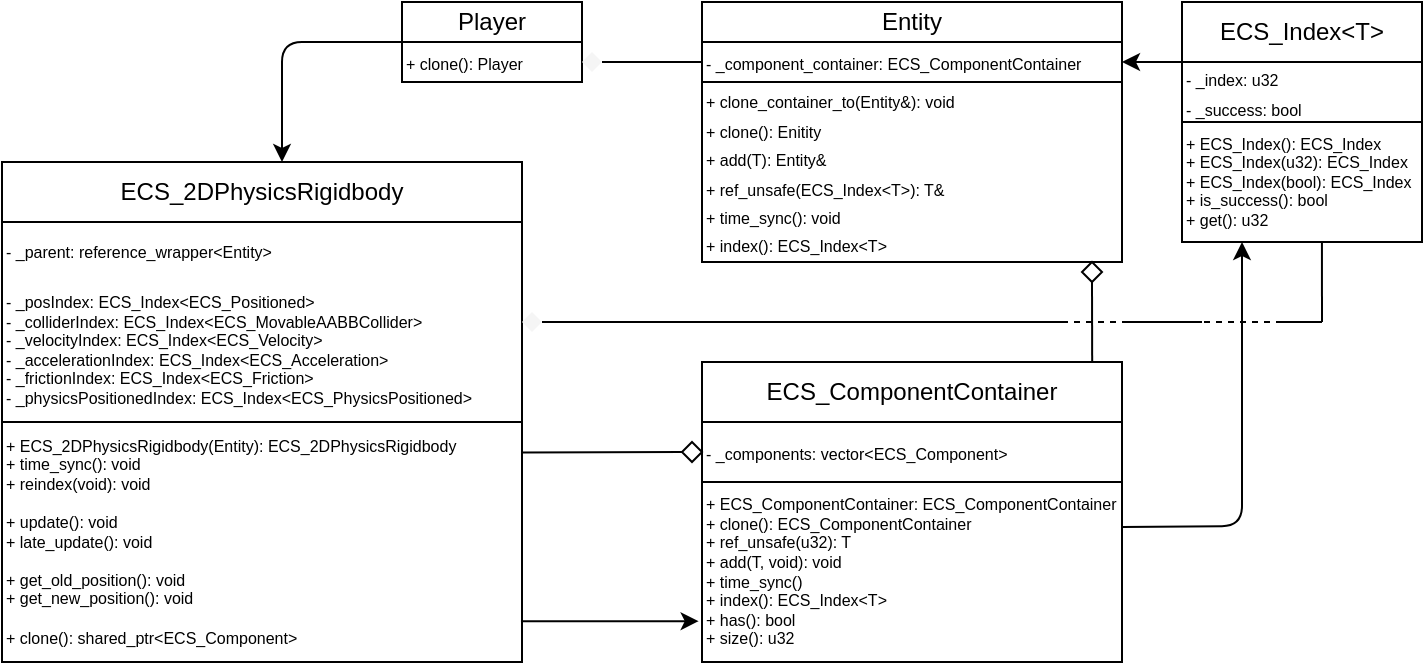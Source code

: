 <mxfile>
    <diagram id="2AC9LZ7GTcQqu8HZiJmk" name="Page-1">
        <mxGraphModel dx="1423" dy="325" grid="1" gridSize="10" guides="1" tooltips="1" connect="1" arrows="1" fold="1" page="1" pageScale="1" pageWidth="850" pageHeight="1100" math="0" shadow="0">
            <root>
                <mxCell id="0"/>
                <mxCell id="1" parent="0"/>
                <mxCell id="2" value="Player" style="rounded=0;whiteSpace=wrap;html=1;" parent="1" vertex="1">
                    <mxGeometry x="140" y="170" width="90" height="20" as="geometry"/>
                </mxCell>
                <mxCell id="4" value="&lt;font style=&quot;font-size: 8px;&quot;&gt;+ clone(): Player&lt;/font&gt;" style="rounded=0;whiteSpace=wrap;html=1;align=left;" parent="1" vertex="1">
                    <mxGeometry x="140" y="190" width="90" height="20" as="geometry"/>
                </mxCell>
                <mxCell id="6" value="Entity" style="rounded=0;whiteSpace=wrap;html=1;" parent="1" vertex="1">
                    <mxGeometry x="290" y="170" width="210" height="20" as="geometry"/>
                </mxCell>
                <mxCell id="7" value="&lt;font style=&quot;font-size: 8px;&quot;&gt;- _component_сontainer:&amp;nbsp;&lt;/font&gt;&lt;span style=&quot;text-align: center;&quot;&gt;&lt;font style=&quot;font-size: 8px;&quot;&gt;ECS_ComponentContainer&lt;/font&gt;&lt;/span&gt;" style="rounded=0;whiteSpace=wrap;html=1;align=left;" parent="1" vertex="1">
                    <mxGeometry x="290" y="190" width="210" height="20" as="geometry"/>
                </mxCell>
                <mxCell id="8" value="&lt;font style=&quot;font-size: 8px;&quot;&gt;+&amp;nbsp;clone_container_to(Entity&amp;amp;): void&lt;br&gt;+ clone(): Enitity&lt;br&gt;+ add(T): Entity&amp;amp;&lt;br&gt;+ ref_unsafe(ECS_Index&amp;lt;T&amp;gt;): T&amp;amp;&lt;br&gt;+ time_sync(): void&lt;br&gt;+ index(): ECS_Index&amp;lt;T&amp;gt;&lt;br&gt;&lt;/font&gt;" style="rounded=0;whiteSpace=wrap;html=1;align=left;" parent="1" vertex="1">
                    <mxGeometry x="290" y="210" width="210" height="90" as="geometry"/>
                </mxCell>
                <mxCell id="9" value="ECS_Index&amp;lt;T&amp;gt;" style="rounded=0;whiteSpace=wrap;html=1;fontSize=12;" parent="1" vertex="1">
                    <mxGeometry x="530" y="170" width="120" height="30" as="geometry"/>
                </mxCell>
                <mxCell id="10" value="&lt;font style=&quot;font-size: 8px;&quot;&gt;- _index: u32&lt;br&gt;- _success: bool&lt;br&gt;&lt;/font&gt;" style="rounded=0;whiteSpace=wrap;html=1;fontSize=12;align=left;" parent="1" vertex="1">
                    <mxGeometry x="530" y="200" width="120" height="30" as="geometry"/>
                </mxCell>
                <mxCell id="11" value="+ ECS_Index(): ECS_Index&lt;br&gt;+ ECS_Index(u32): ECS_Index&lt;br&gt;+ ECS_Index(bool): ECS_Index&lt;br&gt;+ is_success(): bool&lt;br&gt;+ get(): u32" style="rounded=0;whiteSpace=wrap;html=1;fontSize=8;align=left;" parent="1" vertex="1">
                    <mxGeometry x="530" y="230" width="120" height="60" as="geometry"/>
                </mxCell>
                <mxCell id="12" value="&lt;font style=&quot;font-size: 12px;&quot;&gt;ECS_ComponentContainer&lt;/font&gt;" style="rounded=0;whiteSpace=wrap;html=1;fontSize=8;" parent="1" vertex="1">
                    <mxGeometry x="290" y="350" width="210" height="30" as="geometry"/>
                </mxCell>
                <mxCell id="13" value="&lt;span style=&quot;font-size: 8px;&quot;&gt;- _components: vector&amp;lt;ECS_Component&amp;gt;&lt;/span&gt;" style="rounded=0;whiteSpace=wrap;html=1;fontSize=12;align=left;" parent="1" vertex="1">
                    <mxGeometry x="290" y="380" width="210" height="30" as="geometry"/>
                </mxCell>
                <mxCell id="14" value="+&amp;nbsp;&lt;font style=&quot;font-size: 8px;&quot;&gt;ECS_ComponentContainer:&amp;nbsp;&lt;/font&gt;ECS_ComponentContainer&lt;br&gt;+ clone(): ECS_ComponentContainer&lt;br&gt;+ ref_unsafe(u32): T&lt;br&gt;+ add(T, void): void&lt;br&gt;+ time_sync()&lt;br&gt;+ index(): ECS_Index&amp;lt;T&amp;gt;&lt;br&gt;+ has(): bool&lt;br&gt;+ size(): u32" style="rounded=0;whiteSpace=wrap;html=1;fontSize=8;align=left;" parent="1" vertex="1">
                    <mxGeometry x="290" y="410" width="210" height="90" as="geometry"/>
                </mxCell>
                <mxCell id="15" value="" style="rhombus;whiteSpace=wrap;html=1;fontSize=8;fillColor=#f5f5f5;fontColor=#333333;strokeColor=none;" parent="1" vertex="1">
                    <mxGeometry x="230" y="195" width="10" height="10" as="geometry"/>
                </mxCell>
                <mxCell id="16" value="" style="endArrow=none;html=1;fontSize=8;entryX=1;entryY=0.5;entryDx=0;entryDy=0;" parent="1" source="7" target="15" edge="1">
                    <mxGeometry width="50" height="50" relative="1" as="geometry">
                        <mxPoint x="270" y="210" as="sourcePoint"/>
                        <mxPoint x="280" y="210" as="targetPoint"/>
                    </mxGeometry>
                </mxCell>
                <mxCell id="18" value="" style="rhombus;whiteSpace=wrap;html=1;fontSize=8;" parent="1" vertex="1">
                    <mxGeometry x="480" y="300" width="10" height="10" as="geometry"/>
                </mxCell>
                <mxCell id="19" value="" style="endArrow=none;html=1;fontSize=8;entryX=0.929;entryY=-0.001;entryDx=0;entryDy=0;entryPerimeter=0;" parent="1" target="12" edge="1">
                    <mxGeometry width="50" height="50" relative="1" as="geometry">
                        <mxPoint x="485" y="310" as="sourcePoint"/>
                        <mxPoint x="250" y="210" as="targetPoint"/>
                    </mxGeometry>
                </mxCell>
                <mxCell id="21" value="" style="endArrow=classic;html=1;fontSize=8;exitX=0;exitY=0;exitDx=0;exitDy=0;entryX=1;entryY=0.5;entryDx=0;entryDy=0;" parent="1" source="10" target="7" edge="1">
                    <mxGeometry width="50" height="50" relative="1" as="geometry">
                        <mxPoint x="510" y="250" as="sourcePoint"/>
                        <mxPoint x="520" y="180" as="targetPoint"/>
                    </mxGeometry>
                </mxCell>
                <mxCell id="22" value="" style="endArrow=classic;html=1;fontSize=8;exitX=1;exitY=0.25;exitDx=0;exitDy=0;entryX=0.25;entryY=1;entryDx=0;entryDy=0;" parent="1" source="14" target="11" edge="1">
                    <mxGeometry width="50" height="50" relative="1" as="geometry">
                        <mxPoint x="510" y="210" as="sourcePoint"/>
                        <mxPoint x="630" y="430" as="targetPoint"/>
                        <Array as="points">
                            <mxPoint x="560" y="432"/>
                        </Array>
                    </mxGeometry>
                </mxCell>
                <mxCell id="23" value="&lt;font style=&quot;font-size: 12px;&quot;&gt;ECS_2DPhysicsRigidbody&lt;/font&gt;" style="rounded=0;whiteSpace=wrap;html=1;fontSize=8;" parent="1" vertex="1">
                    <mxGeometry x="-60" y="250" width="260" height="30" as="geometry"/>
                </mxCell>
                <mxCell id="25" value="&lt;div style=&quot;&quot;&gt;&lt;span style=&quot;font-size: 8px; background-color: initial;&quot;&gt;- _parent: reference_wrapper&amp;lt;Entity&amp;gt;&lt;/span&gt;&lt;/div&gt;&lt;font style=&quot;&quot;&gt;&lt;div style=&quot;&quot;&gt;&lt;span style=&quot;font-size: 8px;&quot;&gt;&lt;br&gt;&lt;/span&gt;&lt;/div&gt;&lt;span style=&quot;font-size: 8px;&quot;&gt;&lt;div style=&quot;&quot;&gt;&lt;span style=&quot;background-color: initial;&quot;&gt;- _posIndex: ECS_Index&amp;lt;ECS_Positioned&amp;gt;&lt;/span&gt;&lt;/div&gt;&lt;div style=&quot;&quot;&gt;&lt;span style=&quot;background-color: initial;&quot;&gt;- _colliderIndex: ECS_Index&amp;lt;ECS_MovableAABBCollider&amp;gt;&lt;/span&gt;&lt;/div&gt;&lt;div style=&quot;&quot;&gt;&lt;span style=&quot;background-color: initial;&quot;&gt;- _velocityIndex: ECS_Index&amp;lt;ECS_Velocity&amp;gt;&lt;/span&gt;&lt;/div&gt;&lt;div style=&quot;&quot;&gt;&lt;span style=&quot;background-color: initial;&quot;&gt;- _accelerationIndex: ECS_Index&amp;lt;ECS_Acceleration&amp;gt;&lt;/span&gt;&lt;/div&gt;&lt;div style=&quot;&quot;&gt;&lt;span style=&quot;background-color: initial;&quot;&gt;- _frictionIndex: ECS_Index&amp;lt;ECS_Friction&amp;gt;&lt;/span&gt;&lt;/div&gt;&lt;div style=&quot;&quot;&gt;&lt;span style=&quot;background-color: initial;&quot;&gt;- _physicsPositionedIndex: ECS_Index&amp;lt;ECS_PhysicsPositioned&amp;gt;&lt;/span&gt;&lt;/div&gt;&lt;/span&gt;&lt;/font&gt;" style="rounded=0;whiteSpace=wrap;html=1;fontSize=12;align=left;" parent="1" vertex="1">
                    <mxGeometry x="-60" y="280" width="260" height="100" as="geometry"/>
                </mxCell>
                <mxCell id="26" value="+ ECS_2DPhysicsRigidbody(Entity): ECS_2DPhysicsRigidbody&lt;br&gt;+ time_sync(): void&lt;br&gt;+ reindex(void): void&lt;br&gt;&lt;br&gt;+ update(): void&lt;br&gt;+ late_update(): void&lt;br&gt;&lt;br&gt;+ get_old_position(): void&lt;br&gt;+ get_new_position(): void&lt;br&gt;&lt;br&gt;+ clone(): shared_ptr&amp;lt;ECS_Component&amp;gt;" style="rounded=0;whiteSpace=wrap;html=1;fontSize=8;align=left;" parent="1" vertex="1">
                    <mxGeometry x="-60" y="380" width="260" height="120" as="geometry"/>
                </mxCell>
                <mxCell id="27" value="" style="endArrow=classic;html=1;fontSize=8;exitX=0.998;exitY=0.83;exitDx=0;exitDy=0;exitPerimeter=0;entryX=-0.008;entryY=0.773;entryDx=0;entryDy=0;entryPerimeter=0;" parent="1" source="26" target="14" edge="1">
                    <mxGeometry width="50" height="50" relative="1" as="geometry">
                        <mxPoint x="240" y="490" as="sourcePoint"/>
                        <mxPoint x="270" y="470" as="targetPoint"/>
                    </mxGeometry>
                </mxCell>
                <mxCell id="28" value="" style="rhombus;whiteSpace=wrap;html=1;fontSize=8;fillColor=#f5f5f5;fontColor=#333333;strokeColor=none;" parent="1" vertex="1">
                    <mxGeometry x="200" y="325" width="10" height="10" as="geometry"/>
                </mxCell>
                <mxCell id="29" value="" style="endArrow=none;html=1;fontSize=8;exitX=1;exitY=0.5;exitDx=0;exitDy=0;" parent="1" source="28" edge="1">
                    <mxGeometry width="50" height="50" relative="1" as="geometry">
                        <mxPoint x="220" y="360" as="sourcePoint"/>
                        <mxPoint x="470" y="330" as="targetPoint"/>
                    </mxGeometry>
                </mxCell>
                <mxCell id="30" value="" style="endArrow=none;html=1;fontSize=8;" parent="1" edge="1">
                    <mxGeometry width="50" height="50" relative="1" as="geometry">
                        <mxPoint x="500" y="330" as="sourcePoint"/>
                        <mxPoint x="540" y="330" as="targetPoint"/>
                    </mxGeometry>
                </mxCell>
                <mxCell id="31" value="" style="endArrow=none;html=1;fontSize=8;" parent="1" edge="1">
                    <mxGeometry width="50" height="50" relative="1" as="geometry">
                        <mxPoint x="580" y="330" as="sourcePoint"/>
                        <mxPoint x="600" y="330" as="targetPoint"/>
                    </mxGeometry>
                </mxCell>
                <mxCell id="32" value="" style="endArrow=none;html=1;fontSize=8;exitX=0.583;exitY=0.994;exitDx=0;exitDy=0;exitPerimeter=0;" parent="1" source="11" edge="1">
                    <mxGeometry width="50" height="50" relative="1" as="geometry">
                        <mxPoint x="580" y="339.9" as="sourcePoint"/>
                        <mxPoint x="600" y="330" as="targetPoint"/>
                    </mxGeometry>
                </mxCell>
                <mxCell id="34" value="" style="endArrow=none;dashed=1;html=1;fontSize=8;" parent="1" edge="1">
                    <mxGeometry width="50" height="50" relative="1" as="geometry">
                        <mxPoint x="470" y="330" as="sourcePoint"/>
                        <mxPoint x="500" y="330" as="targetPoint"/>
                    </mxGeometry>
                </mxCell>
                <mxCell id="35" value="" style="endArrow=none;dashed=1;html=1;fontSize=8;" parent="1" edge="1">
                    <mxGeometry width="50" height="50" relative="1" as="geometry">
                        <mxPoint x="580" y="330" as="sourcePoint"/>
                        <mxPoint x="540" y="330" as="targetPoint"/>
                    </mxGeometry>
                </mxCell>
                <mxCell id="36" value="" style="endArrow=classic;html=1;fontSize=8;exitX=0;exitY=0;exitDx=0;exitDy=0;" parent="1" source="4" edge="1">
                    <mxGeometry width="50" height="50" relative="1" as="geometry">
                        <mxPoint x="80" y="240" as="sourcePoint"/>
                        <mxPoint x="80" y="250" as="targetPoint"/>
                        <Array as="points">
                            <mxPoint x="80" y="190"/>
                        </Array>
                    </mxGeometry>
                </mxCell>
                <mxCell id="37" value="" style="rhombus;whiteSpace=wrap;html=1;fontSize=8;" parent="1" vertex="1">
                    <mxGeometry x="280" y="390" width="10" height="10" as="geometry"/>
                </mxCell>
                <mxCell id="38" value="" style="endArrow=none;html=1;fontSize=8;entryX=0.999;entryY=0.127;entryDx=0;entryDy=0;entryPerimeter=0;exitX=0;exitY=0.5;exitDx=0;exitDy=0;" parent="1" source="37" target="26" edge="1">
                    <mxGeometry width="50" height="50" relative="1" as="geometry">
                        <mxPoint x="495" y="320" as="sourcePoint"/>
                        <mxPoint x="495.09" y="359.97" as="targetPoint"/>
                    </mxGeometry>
                </mxCell>
            </root>
        </mxGraphModel>
    </diagram>
</mxfile>